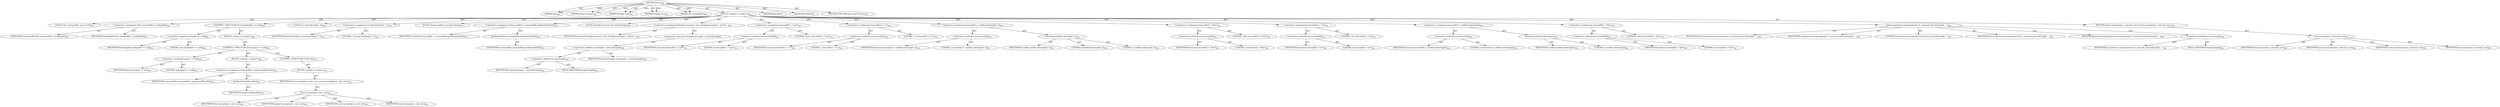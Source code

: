 digraph "exec" {  
"111669149733" [label = <(METHOD,exec)<SUB>905</SUB>> ]
"115964117002" [label = <(PARAM,this)<SUB>905</SUB>> ]
"115964117081" [label = <(PARAM,Project project)<SUB>905</SUB>> ]
"115964117082" [label = <(PARAM,String[] cmd)<SUB>905</SUB>> ]
"115964117083" [label = <(PARAM,String[] env)<SUB>905</SUB>> ]
"115964117084" [label = <(PARAM,File workingDir)<SUB>906</SUB>> ]
"25769803906" [label = <(BLOCK,&lt;empty&gt;,&lt;empty&gt;)<SUB>906</SUB>> ]
"94489280561" [label = <(LOCAL,File commandDir: java.io.File)<SUB>907</SUB>> ]
"30064771506" [label = <(&lt;operator&gt;.assignment,File commandDir = workingDir)<SUB>907</SUB>> ]
"68719477122" [label = <(IDENTIFIER,commandDir,File commandDir = workingDir)<SUB>907</SUB>> ]
"68719477123" [label = <(IDENTIFIER,workingDir,File commandDir = workingDir)<SUB>907</SUB>> ]
"47244640339" [label = <(CONTROL_STRUCTURE,IF,if (workingDir == null))<SUB>908</SUB>> ]
"30064771507" [label = <(&lt;operator&gt;.equals,workingDir == null)<SUB>908</SUB>> ]
"68719477124" [label = <(IDENTIFIER,workingDir,workingDir == null)<SUB>908</SUB>> ]
"90194313330" [label = <(LITERAL,null,workingDir == null)<SUB>908</SUB>> ]
"25769803907" [label = <(BLOCK,&lt;empty&gt;,&lt;empty&gt;)<SUB>908</SUB>> ]
"47244640340" [label = <(CONTROL_STRUCTURE,IF,if (project != null))<SUB>909</SUB>> ]
"30064771508" [label = <(&lt;operator&gt;.notEquals,project != null)<SUB>909</SUB>> ]
"68719477125" [label = <(IDENTIFIER,project,project != null)<SUB>909</SUB>> ]
"90194313331" [label = <(LITERAL,null,project != null)<SUB>909</SUB>> ]
"25769803908" [label = <(BLOCK,&lt;empty&gt;,&lt;empty&gt;)<SUB>909</SUB>> ]
"30064771509" [label = <(&lt;operator&gt;.assignment,commandDir = project.getBaseDir())<SUB>910</SUB>> ]
"68719477126" [label = <(IDENTIFIER,commandDir,commandDir = project.getBaseDir())<SUB>910</SUB>> ]
"30064771510" [label = <(getBaseDir,getBaseDir())<SUB>910</SUB>> ]
"68719477127" [label = <(IDENTIFIER,project,getBaseDir())<SUB>910</SUB>> ]
"47244640341" [label = <(CONTROL_STRUCTURE,ELSE,else)<SUB>911</SUB>> ]
"25769803909" [label = <(BLOCK,&lt;empty&gt;,&lt;empty&gt;)<SUB>911</SUB>> ]
"146028888094" [label = <(RETURN,return exec(project, cmd, env);,return exec(project, cmd, env);)<SUB>912</SUB>> ]
"30064771511" [label = <(exec,exec(project, cmd, env))<SUB>912</SUB>> ]
"68719476752" [label = <(IDENTIFIER,this,exec(project, cmd, env))<SUB>912</SUB>> ]
"68719477128" [label = <(IDENTIFIER,project,exec(project, cmd, env))<SUB>912</SUB>> ]
"68719477129" [label = <(IDENTIFIER,cmd,exec(project, cmd, env))<SUB>912</SUB>> ]
"68719477130" [label = <(IDENTIFIER,env,exec(project, cmd, env))<SUB>912</SUB>> ]
"94489280562" [label = <(LOCAL,int preCmdLength: int)<SUB>918</SUB>> ]
"30064771512" [label = <(&lt;operator&gt;.assignment,int preCmdLength = 7)<SUB>918</SUB>> ]
"68719477131" [label = <(IDENTIFIER,preCmdLength,int preCmdLength = 7)<SUB>918</SUB>> ]
"90194313332" [label = <(LITERAL,7,int preCmdLength = 7)<SUB>918</SUB>> ]
"94489280563" [label = <(LOCAL,String cmdDir: java.lang.String)<SUB>919</SUB>> ]
"30064771513" [label = <(&lt;operator&gt;.assignment,String cmdDir = commandDir.getAbsolutePath())<SUB>919</SUB>> ]
"68719477132" [label = <(IDENTIFIER,cmdDir,String cmdDir = commandDir.getAbsolutePath())<SUB>919</SUB>> ]
"30064771514" [label = <(getAbsolutePath,commandDir.getAbsolutePath())<SUB>919</SUB>> ]
"68719477133" [label = <(IDENTIFIER,commandDir,commandDir.getAbsolutePath())<SUB>919</SUB>> ]
"94489280564" [label = <(LOCAL,String[] newcmd: java.lang.String[])<SUB>920</SUB>> ]
"30064771515" [label = <(&lt;operator&gt;.assignment,String[] newcmd = new String[cmd.length + preCm...)<SUB>920</SUB>> ]
"68719477134" [label = <(IDENTIFIER,newcmd,String[] newcmd = new String[cmd.length + preCm...)<SUB>920</SUB>> ]
"30064771516" [label = <(&lt;operator&gt;.alloc,new String[cmd.length + preCmdLength])> ]
"30064771517" [label = <(&lt;operator&gt;.addition,cmd.length + preCmdLength)<SUB>920</SUB>> ]
"30064771518" [label = <(&lt;operator&gt;.fieldAccess,cmd.length)<SUB>920</SUB>> ]
"68719477135" [label = <(IDENTIFIER,cmd,cmd.length + preCmdLength)<SUB>920</SUB>> ]
"55834574935" [label = <(FIELD_IDENTIFIER,length,length)<SUB>920</SUB>> ]
"68719477136" [label = <(IDENTIFIER,preCmdLength,cmd.length + preCmdLength)<SUB>920</SUB>> ]
"30064771519" [label = <(&lt;operator&gt;.assignment,newcmd[0] = &quot;cmd&quot;)<SUB>921</SUB>> ]
"30064771520" [label = <(&lt;operator&gt;.indexAccess,newcmd[0])<SUB>921</SUB>> ]
"68719477137" [label = <(IDENTIFIER,newcmd,newcmd[0] = &quot;cmd&quot;)<SUB>921</SUB>> ]
"90194313333" [label = <(LITERAL,0,newcmd[0] = &quot;cmd&quot;)<SUB>921</SUB>> ]
"90194313334" [label = <(LITERAL,&quot;cmd&quot;,newcmd[0] = &quot;cmd&quot;)<SUB>921</SUB>> ]
"30064771521" [label = <(&lt;operator&gt;.assignment,newcmd[1] = &quot;/c&quot;)<SUB>922</SUB>> ]
"30064771522" [label = <(&lt;operator&gt;.indexAccess,newcmd[1])<SUB>922</SUB>> ]
"68719477138" [label = <(IDENTIFIER,newcmd,newcmd[1] = &quot;/c&quot;)<SUB>922</SUB>> ]
"90194313335" [label = <(LITERAL,1,newcmd[1] = &quot;/c&quot;)<SUB>922</SUB>> ]
"90194313336" [label = <(LITERAL,&quot;/c&quot;,newcmd[1] = &quot;/c&quot;)<SUB>922</SUB>> ]
"30064771523" [label = <(&lt;operator&gt;.assignment,newcmd[2] = cmdDir.substring(0, 2))<SUB>923</SUB>> ]
"30064771524" [label = <(&lt;operator&gt;.indexAccess,newcmd[2])<SUB>923</SUB>> ]
"68719477139" [label = <(IDENTIFIER,newcmd,newcmd[2] = cmdDir.substring(0, 2))<SUB>923</SUB>> ]
"90194313337" [label = <(LITERAL,2,newcmd[2] = cmdDir.substring(0, 2))<SUB>923</SUB>> ]
"30064771525" [label = <(substring,cmdDir.substring(0, 2))<SUB>923</SUB>> ]
"68719477140" [label = <(IDENTIFIER,cmdDir,cmdDir.substring(0, 2))<SUB>923</SUB>> ]
"90194313338" [label = <(LITERAL,0,cmdDir.substring(0, 2))<SUB>923</SUB>> ]
"90194313339" [label = <(LITERAL,2,cmdDir.substring(0, 2))<SUB>923</SUB>> ]
"30064771526" [label = <(&lt;operator&gt;.assignment,newcmd[3] = &quot;&amp;&amp;&quot;)<SUB>924</SUB>> ]
"30064771527" [label = <(&lt;operator&gt;.indexAccess,newcmd[3])<SUB>924</SUB>> ]
"68719477141" [label = <(IDENTIFIER,newcmd,newcmd[3] = &quot;&amp;&amp;&quot;)<SUB>924</SUB>> ]
"90194313340" [label = <(LITERAL,3,newcmd[3] = &quot;&amp;&amp;&quot;)<SUB>924</SUB>> ]
"90194313341" [label = <(LITERAL,&quot;&amp;&amp;&quot;,newcmd[3] = &quot;&amp;&amp;&quot;)<SUB>924</SUB>> ]
"30064771528" [label = <(&lt;operator&gt;.assignment,newcmd[4] = &quot;cd&quot;)<SUB>925</SUB>> ]
"30064771529" [label = <(&lt;operator&gt;.indexAccess,newcmd[4])<SUB>925</SUB>> ]
"68719477142" [label = <(IDENTIFIER,newcmd,newcmd[4] = &quot;cd&quot;)<SUB>925</SUB>> ]
"90194313342" [label = <(LITERAL,4,newcmd[4] = &quot;cd&quot;)<SUB>925</SUB>> ]
"90194313343" [label = <(LITERAL,&quot;cd&quot;,newcmd[4] = &quot;cd&quot;)<SUB>925</SUB>> ]
"30064771530" [label = <(&lt;operator&gt;.assignment,newcmd[5] = cmdDir.substring(2))<SUB>926</SUB>> ]
"30064771531" [label = <(&lt;operator&gt;.indexAccess,newcmd[5])<SUB>926</SUB>> ]
"68719477143" [label = <(IDENTIFIER,newcmd,newcmd[5] = cmdDir.substring(2))<SUB>926</SUB>> ]
"90194313344" [label = <(LITERAL,5,newcmd[5] = cmdDir.substring(2))<SUB>926</SUB>> ]
"30064771532" [label = <(substring,cmdDir.substring(2))<SUB>926</SUB>> ]
"68719477144" [label = <(IDENTIFIER,cmdDir,cmdDir.substring(2))<SUB>926</SUB>> ]
"90194313345" [label = <(LITERAL,2,cmdDir.substring(2))<SUB>926</SUB>> ]
"30064771533" [label = <(&lt;operator&gt;.assignment,newcmd[6] = &quot;&amp;&amp;&quot;)<SUB>927</SUB>> ]
"30064771534" [label = <(&lt;operator&gt;.indexAccess,newcmd[6])<SUB>927</SUB>> ]
"68719477145" [label = <(IDENTIFIER,newcmd,newcmd[6] = &quot;&amp;&amp;&quot;)<SUB>927</SUB>> ]
"90194313346" [label = <(LITERAL,6,newcmd[6] = &quot;&amp;&amp;&quot;)<SUB>927</SUB>> ]
"90194313347" [label = <(LITERAL,&quot;&amp;&amp;&quot;,newcmd[6] = &quot;&amp;&amp;&quot;)<SUB>927</SUB>> ]
"30064771535" [label = <(arraycopy,System.arraycopy(cmd, 0, newcmd, preCmdLength, ...)<SUB>928</SUB>> ]
"68719477146" [label = <(IDENTIFIER,System,System.arraycopy(cmd, 0, newcmd, preCmdLength, ...)<SUB>928</SUB>> ]
"68719477147" [label = <(IDENTIFIER,cmd,System.arraycopy(cmd, 0, newcmd, preCmdLength, ...)<SUB>928</SUB>> ]
"90194313348" [label = <(LITERAL,0,System.arraycopy(cmd, 0, newcmd, preCmdLength, ...)<SUB>928</SUB>> ]
"68719477148" [label = <(IDENTIFIER,newcmd,System.arraycopy(cmd, 0, newcmd, preCmdLength, ...)<SUB>928</SUB>> ]
"68719477149" [label = <(IDENTIFIER,preCmdLength,System.arraycopy(cmd, 0, newcmd, preCmdLength, ...)<SUB>928</SUB>> ]
"30064771536" [label = <(&lt;operator&gt;.fieldAccess,cmd.length)<SUB>928</SUB>> ]
"68719477150" [label = <(IDENTIFIER,cmd,System.arraycopy(cmd, 0, newcmd, preCmdLength, ...)<SUB>928</SUB>> ]
"55834574936" [label = <(FIELD_IDENTIFIER,length,length)<SUB>928</SUB>> ]
"146028888095" [label = <(RETURN,return exec(project, newcmd, env);,return exec(project, newcmd, env);)<SUB>930</SUB>> ]
"30064771537" [label = <(exec,exec(project, newcmd, env))<SUB>930</SUB>> ]
"68719476753" [label = <(IDENTIFIER,this,exec(project, newcmd, env))<SUB>930</SUB>> ]
"68719477151" [label = <(IDENTIFIER,project,exec(project, newcmd, env))<SUB>930</SUB>> ]
"68719477152" [label = <(IDENTIFIER,newcmd,exec(project, newcmd, env))<SUB>930</SUB>> ]
"68719477153" [label = <(IDENTIFIER,env,exec(project, newcmd, env))<SUB>930</SUB>> ]
"133143986276" [label = <(MODIFIER,PUBLIC)> ]
"133143986277" [label = <(MODIFIER,VIRTUAL)> ]
"128849018917" [label = <(METHOD_RETURN,java.lang.Process)<SUB>905</SUB>> ]
  "111669149733" -> "115964117002"  [ label = "AST: "] 
  "111669149733" -> "115964117081"  [ label = "AST: "] 
  "111669149733" -> "115964117082"  [ label = "AST: "] 
  "111669149733" -> "115964117083"  [ label = "AST: "] 
  "111669149733" -> "115964117084"  [ label = "AST: "] 
  "111669149733" -> "25769803906"  [ label = "AST: "] 
  "111669149733" -> "133143986276"  [ label = "AST: "] 
  "111669149733" -> "133143986277"  [ label = "AST: "] 
  "111669149733" -> "128849018917"  [ label = "AST: "] 
  "25769803906" -> "94489280561"  [ label = "AST: "] 
  "25769803906" -> "30064771506"  [ label = "AST: "] 
  "25769803906" -> "47244640339"  [ label = "AST: "] 
  "25769803906" -> "94489280562"  [ label = "AST: "] 
  "25769803906" -> "30064771512"  [ label = "AST: "] 
  "25769803906" -> "94489280563"  [ label = "AST: "] 
  "25769803906" -> "30064771513"  [ label = "AST: "] 
  "25769803906" -> "94489280564"  [ label = "AST: "] 
  "25769803906" -> "30064771515"  [ label = "AST: "] 
  "25769803906" -> "30064771519"  [ label = "AST: "] 
  "25769803906" -> "30064771521"  [ label = "AST: "] 
  "25769803906" -> "30064771523"  [ label = "AST: "] 
  "25769803906" -> "30064771526"  [ label = "AST: "] 
  "25769803906" -> "30064771528"  [ label = "AST: "] 
  "25769803906" -> "30064771530"  [ label = "AST: "] 
  "25769803906" -> "30064771533"  [ label = "AST: "] 
  "25769803906" -> "30064771535"  [ label = "AST: "] 
  "25769803906" -> "146028888095"  [ label = "AST: "] 
  "30064771506" -> "68719477122"  [ label = "AST: "] 
  "30064771506" -> "68719477123"  [ label = "AST: "] 
  "47244640339" -> "30064771507"  [ label = "AST: "] 
  "47244640339" -> "25769803907"  [ label = "AST: "] 
  "30064771507" -> "68719477124"  [ label = "AST: "] 
  "30064771507" -> "90194313330"  [ label = "AST: "] 
  "25769803907" -> "47244640340"  [ label = "AST: "] 
  "47244640340" -> "30064771508"  [ label = "AST: "] 
  "47244640340" -> "25769803908"  [ label = "AST: "] 
  "47244640340" -> "47244640341"  [ label = "AST: "] 
  "30064771508" -> "68719477125"  [ label = "AST: "] 
  "30064771508" -> "90194313331"  [ label = "AST: "] 
  "25769803908" -> "30064771509"  [ label = "AST: "] 
  "30064771509" -> "68719477126"  [ label = "AST: "] 
  "30064771509" -> "30064771510"  [ label = "AST: "] 
  "30064771510" -> "68719477127"  [ label = "AST: "] 
  "47244640341" -> "25769803909"  [ label = "AST: "] 
  "25769803909" -> "146028888094"  [ label = "AST: "] 
  "146028888094" -> "30064771511"  [ label = "AST: "] 
  "30064771511" -> "68719476752"  [ label = "AST: "] 
  "30064771511" -> "68719477128"  [ label = "AST: "] 
  "30064771511" -> "68719477129"  [ label = "AST: "] 
  "30064771511" -> "68719477130"  [ label = "AST: "] 
  "30064771512" -> "68719477131"  [ label = "AST: "] 
  "30064771512" -> "90194313332"  [ label = "AST: "] 
  "30064771513" -> "68719477132"  [ label = "AST: "] 
  "30064771513" -> "30064771514"  [ label = "AST: "] 
  "30064771514" -> "68719477133"  [ label = "AST: "] 
  "30064771515" -> "68719477134"  [ label = "AST: "] 
  "30064771515" -> "30064771516"  [ label = "AST: "] 
  "30064771516" -> "30064771517"  [ label = "AST: "] 
  "30064771517" -> "30064771518"  [ label = "AST: "] 
  "30064771517" -> "68719477136"  [ label = "AST: "] 
  "30064771518" -> "68719477135"  [ label = "AST: "] 
  "30064771518" -> "55834574935"  [ label = "AST: "] 
  "30064771519" -> "30064771520"  [ label = "AST: "] 
  "30064771519" -> "90194313334"  [ label = "AST: "] 
  "30064771520" -> "68719477137"  [ label = "AST: "] 
  "30064771520" -> "90194313333"  [ label = "AST: "] 
  "30064771521" -> "30064771522"  [ label = "AST: "] 
  "30064771521" -> "90194313336"  [ label = "AST: "] 
  "30064771522" -> "68719477138"  [ label = "AST: "] 
  "30064771522" -> "90194313335"  [ label = "AST: "] 
  "30064771523" -> "30064771524"  [ label = "AST: "] 
  "30064771523" -> "30064771525"  [ label = "AST: "] 
  "30064771524" -> "68719477139"  [ label = "AST: "] 
  "30064771524" -> "90194313337"  [ label = "AST: "] 
  "30064771525" -> "68719477140"  [ label = "AST: "] 
  "30064771525" -> "90194313338"  [ label = "AST: "] 
  "30064771525" -> "90194313339"  [ label = "AST: "] 
  "30064771526" -> "30064771527"  [ label = "AST: "] 
  "30064771526" -> "90194313341"  [ label = "AST: "] 
  "30064771527" -> "68719477141"  [ label = "AST: "] 
  "30064771527" -> "90194313340"  [ label = "AST: "] 
  "30064771528" -> "30064771529"  [ label = "AST: "] 
  "30064771528" -> "90194313343"  [ label = "AST: "] 
  "30064771529" -> "68719477142"  [ label = "AST: "] 
  "30064771529" -> "90194313342"  [ label = "AST: "] 
  "30064771530" -> "30064771531"  [ label = "AST: "] 
  "30064771530" -> "30064771532"  [ label = "AST: "] 
  "30064771531" -> "68719477143"  [ label = "AST: "] 
  "30064771531" -> "90194313344"  [ label = "AST: "] 
  "30064771532" -> "68719477144"  [ label = "AST: "] 
  "30064771532" -> "90194313345"  [ label = "AST: "] 
  "30064771533" -> "30064771534"  [ label = "AST: "] 
  "30064771533" -> "90194313347"  [ label = "AST: "] 
  "30064771534" -> "68719477145"  [ label = "AST: "] 
  "30064771534" -> "90194313346"  [ label = "AST: "] 
  "30064771535" -> "68719477146"  [ label = "AST: "] 
  "30064771535" -> "68719477147"  [ label = "AST: "] 
  "30064771535" -> "90194313348"  [ label = "AST: "] 
  "30064771535" -> "68719477148"  [ label = "AST: "] 
  "30064771535" -> "68719477149"  [ label = "AST: "] 
  "30064771535" -> "30064771536"  [ label = "AST: "] 
  "30064771536" -> "68719477150"  [ label = "AST: "] 
  "30064771536" -> "55834574936"  [ label = "AST: "] 
  "146028888095" -> "30064771537"  [ label = "AST: "] 
  "30064771537" -> "68719476753"  [ label = "AST: "] 
  "30064771537" -> "68719477151"  [ label = "AST: "] 
  "30064771537" -> "68719477152"  [ label = "AST: "] 
  "30064771537" -> "68719477153"  [ label = "AST: "] 
  "111669149733" -> "115964117002"  [ label = "DDG: "] 
  "111669149733" -> "115964117081"  [ label = "DDG: "] 
  "111669149733" -> "115964117082"  [ label = "DDG: "] 
  "111669149733" -> "115964117083"  [ label = "DDG: "] 
  "111669149733" -> "115964117084"  [ label = "DDG: "] 
}
